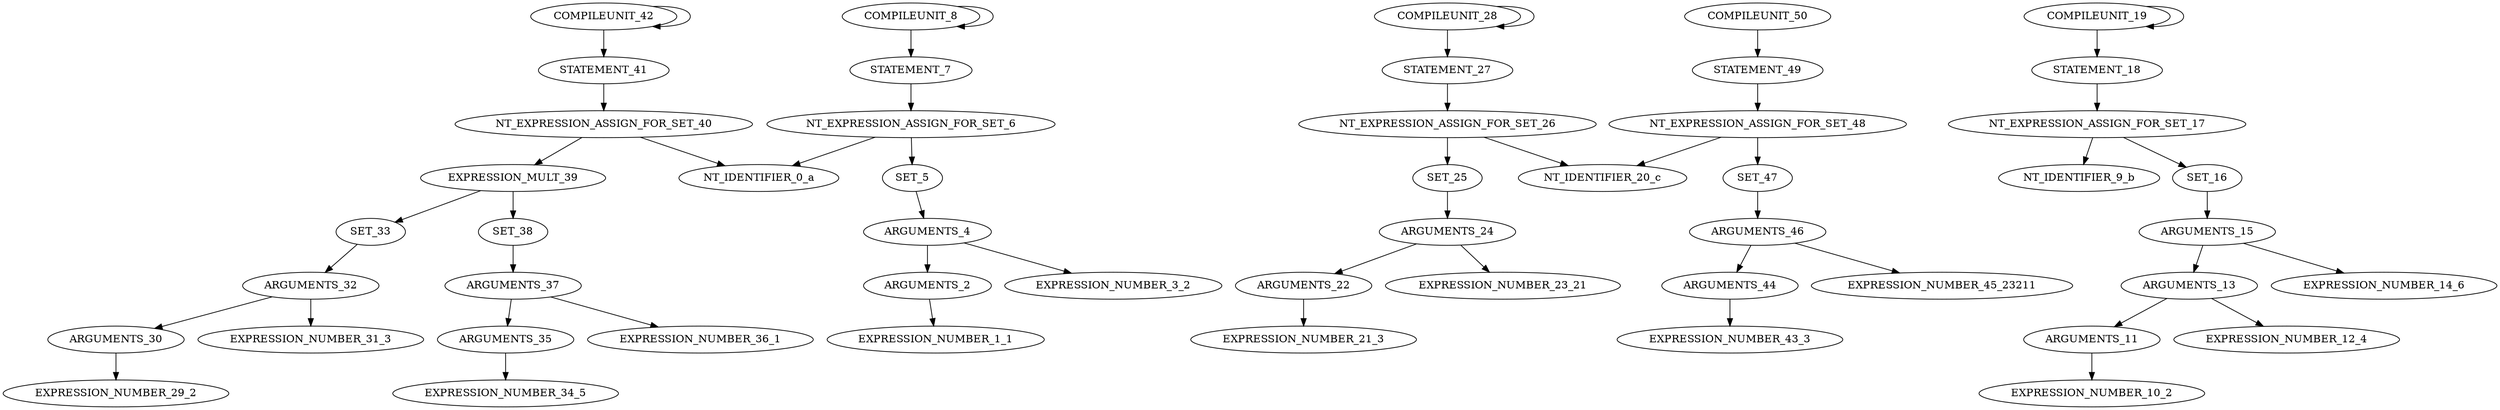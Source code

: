 digraph G{
"COMPILEUNIT_42"->"COMPILEUNIT_42";
"COMPILEUNIT_28"->"COMPILEUNIT_28";
"COMPILEUNIT_19"->"COMPILEUNIT_19";
"COMPILEUNIT_8"->"COMPILEUNIT_8";
"COMPILEUNIT_8"->"STATEMENT_7";
"STATEMENT_7"->"NT_EXPRESSION_ASSIGN_FOR_SET_6";
"NT_EXPRESSION_ASSIGN_FOR_SET_6"->"NT_IDENTIFIER_0_a";
"NT_EXPRESSION_ASSIGN_FOR_SET_6"->"SET_5";
"SET_5"->"ARGUMENTS_4";
"ARGUMENTS_4"->"ARGUMENTS_2";
"ARGUMENTS_2"->"EXPRESSION_NUMBER_1_1";
"ARGUMENTS_4"->"EXPRESSION_NUMBER_3_2";
"COMPILEUNIT_19"->"STATEMENT_18";
"STATEMENT_18"->"NT_EXPRESSION_ASSIGN_FOR_SET_17";
"NT_EXPRESSION_ASSIGN_FOR_SET_17"->"NT_IDENTIFIER_9_b";
"NT_EXPRESSION_ASSIGN_FOR_SET_17"->"SET_16";
"SET_16"->"ARGUMENTS_15";
"ARGUMENTS_15"->"ARGUMENTS_13";
"ARGUMENTS_13"->"ARGUMENTS_11";
"ARGUMENTS_11"->"EXPRESSION_NUMBER_10_2";
"ARGUMENTS_13"->"EXPRESSION_NUMBER_12_4";
"ARGUMENTS_15"->"EXPRESSION_NUMBER_14_6";
"COMPILEUNIT_28"->"STATEMENT_27";
"STATEMENT_27"->"NT_EXPRESSION_ASSIGN_FOR_SET_26";
"NT_EXPRESSION_ASSIGN_FOR_SET_26"->"NT_IDENTIFIER_20_c";
"NT_EXPRESSION_ASSIGN_FOR_SET_26"->"SET_25";
"SET_25"->"ARGUMENTS_24";
"ARGUMENTS_24"->"ARGUMENTS_22";
"ARGUMENTS_22"->"EXPRESSION_NUMBER_21_3";
"ARGUMENTS_24"->"EXPRESSION_NUMBER_23_21";
"COMPILEUNIT_42"->"STATEMENT_41";
"STATEMENT_41"->"NT_EXPRESSION_ASSIGN_FOR_SET_40";
"NT_EXPRESSION_ASSIGN_FOR_SET_40"->"NT_IDENTIFIER_0_a";
"NT_EXPRESSION_ASSIGN_FOR_SET_40"->"EXPRESSION_MULT_39";
"EXPRESSION_MULT_39"->"SET_33";
"SET_33"->"ARGUMENTS_32";
"ARGUMENTS_32"->"ARGUMENTS_30";
"ARGUMENTS_30"->"EXPRESSION_NUMBER_29_2";
"ARGUMENTS_32"->"EXPRESSION_NUMBER_31_3";
"EXPRESSION_MULT_39"->"SET_38";
"SET_38"->"ARGUMENTS_37";
"ARGUMENTS_37"->"ARGUMENTS_35";
"ARGUMENTS_35"->"EXPRESSION_NUMBER_34_5";
"ARGUMENTS_37"->"EXPRESSION_NUMBER_36_1";
"COMPILEUNIT_50"->"STATEMENT_49";
"STATEMENT_49"->"NT_EXPRESSION_ASSIGN_FOR_SET_48";
"NT_EXPRESSION_ASSIGN_FOR_SET_48"->"NT_IDENTIFIER_20_c";
"NT_EXPRESSION_ASSIGN_FOR_SET_48"->"SET_47";
"SET_47"->"ARGUMENTS_46";
"ARGUMENTS_46"->"ARGUMENTS_44";
"ARGUMENTS_44"->"EXPRESSION_NUMBER_43_3";
"ARGUMENTS_46"->"EXPRESSION_NUMBER_45_23211";
}